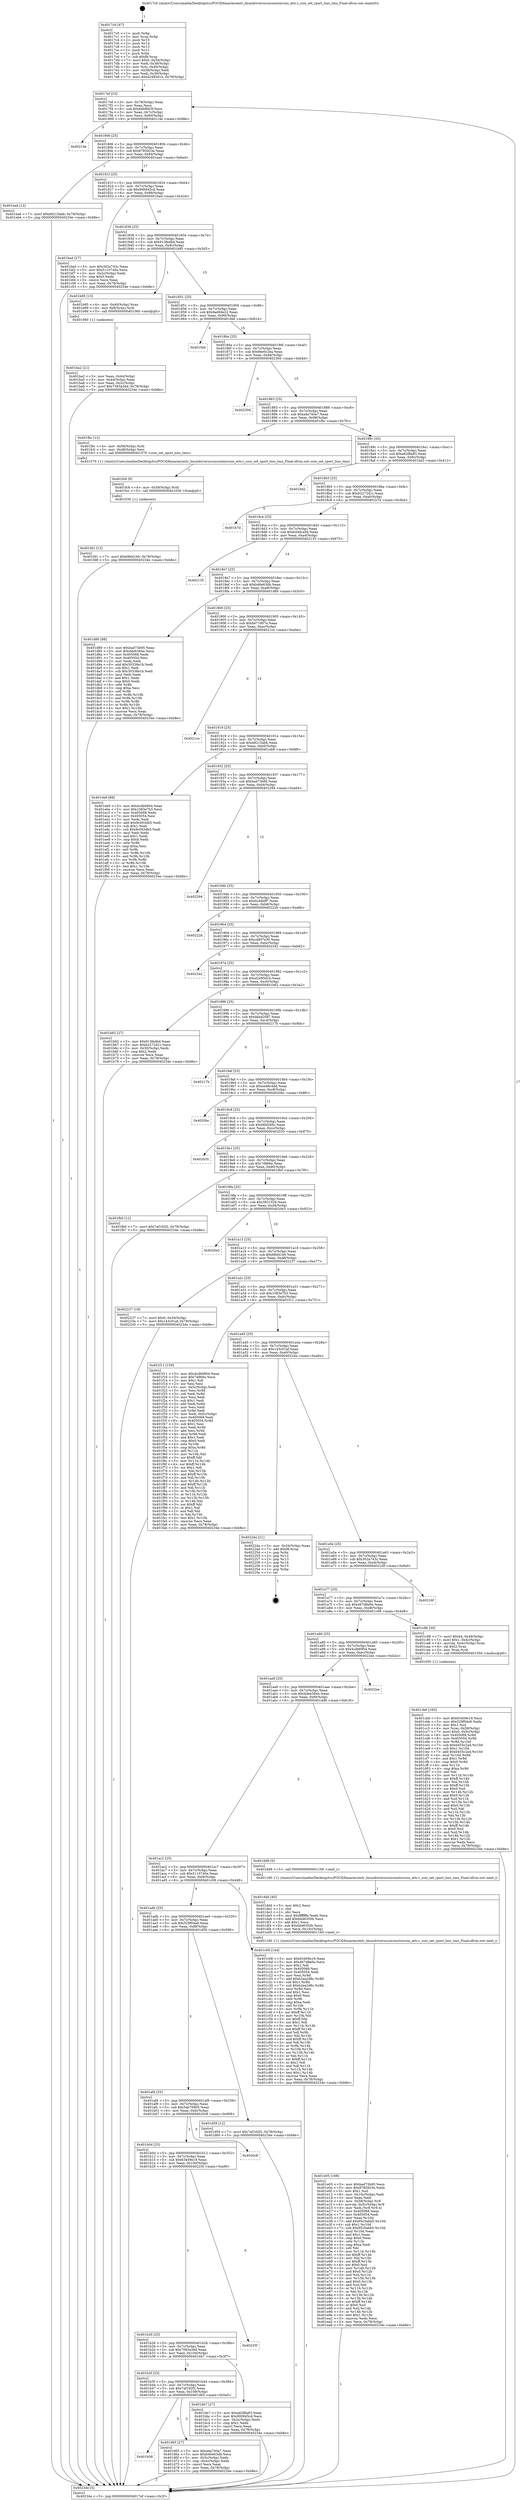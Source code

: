 digraph "0x4017c0" {
  label = "0x4017c0 (/mnt/c/Users/mathe/Desktop/tcc/POCII/binaries/extr_linuxdriversscsicsiostorcsio_attr.c_csio_set_rport_loss_tmo_Final-ollvm.out::main(0))"
  labelloc = "t"
  node[shape=record]

  Entry [label="",width=0.3,height=0.3,shape=circle,fillcolor=black,style=filled]
  "0x4017ef" [label="{
     0x4017ef [23]\l
     | [instrs]\l
     &nbsp;&nbsp;0x4017ef \<+3\>: mov -0x78(%rbp),%eax\l
     &nbsp;&nbsp;0x4017f2 \<+2\>: mov %eax,%ecx\l
     &nbsp;&nbsp;0x4017f4 \<+6\>: sub $0x84bf663f,%ecx\l
     &nbsp;&nbsp;0x4017fa \<+3\>: mov %eax,-0x7c(%rbp)\l
     &nbsp;&nbsp;0x4017fd \<+3\>: mov %ecx,-0x80(%rbp)\l
     &nbsp;&nbsp;0x401800 \<+6\>: je 000000000040214e \<main+0x98e\>\l
  }"]
  "0x40214e" [label="{
     0x40214e\l
  }", style=dashed]
  "0x401806" [label="{
     0x401806 [25]\l
     | [instrs]\l
     &nbsp;&nbsp;0x401806 \<+5\>: jmp 000000000040180b \<main+0x4b\>\l
     &nbsp;&nbsp;0x40180b \<+3\>: mov -0x7c(%rbp),%eax\l
     &nbsp;&nbsp;0x40180e \<+5\>: sub $0x8785923e,%eax\l
     &nbsp;&nbsp;0x401813 \<+6\>: mov %eax,-0x84(%rbp)\l
     &nbsp;&nbsp;0x401819 \<+6\>: je 0000000000401ead \<main+0x6ed\>\l
  }"]
  Exit [label="",width=0.3,height=0.3,shape=circle,fillcolor=black,style=filled,peripheries=2]
  "0x401ead" [label="{
     0x401ead [12]\l
     | [instrs]\l
     &nbsp;&nbsp;0x401ead \<+7\>: movl $0xb8215abb,-0x78(%rbp)\l
     &nbsp;&nbsp;0x401eb4 \<+5\>: jmp 000000000040234e \<main+0xb8e\>\l
  }"]
  "0x40181f" [label="{
     0x40181f [25]\l
     | [instrs]\l
     &nbsp;&nbsp;0x40181f \<+5\>: jmp 0000000000401824 \<main+0x64\>\l
     &nbsp;&nbsp;0x401824 \<+3\>: mov -0x7c(%rbp),%eax\l
     &nbsp;&nbsp;0x401827 \<+5\>: sub $0x900845cd,%eax\l
     &nbsp;&nbsp;0x40182c \<+6\>: mov %eax,-0x88(%rbp)\l
     &nbsp;&nbsp;0x401832 \<+6\>: je 0000000000401bed \<main+0x42d\>\l
  }"]
  "0x401fd1" [label="{
     0x401fd1 [12]\l
     | [instrs]\l
     &nbsp;&nbsp;0x401fd1 \<+7\>: movl $0x68d41b0,-0x78(%rbp)\l
     &nbsp;&nbsp;0x401fd8 \<+5\>: jmp 000000000040234e \<main+0xb8e\>\l
  }"]
  "0x401bed" [label="{
     0x401bed [27]\l
     | [instrs]\l
     &nbsp;&nbsp;0x401bed \<+5\>: mov $0x302a743c,%eax\l
     &nbsp;&nbsp;0x401bf2 \<+5\>: mov $0x5110740e,%ecx\l
     &nbsp;&nbsp;0x401bf7 \<+3\>: mov -0x2c(%rbp),%edx\l
     &nbsp;&nbsp;0x401bfa \<+3\>: cmp $0x0,%edx\l
     &nbsp;&nbsp;0x401bfd \<+3\>: cmove %ecx,%eax\l
     &nbsp;&nbsp;0x401c00 \<+3\>: mov %eax,-0x78(%rbp)\l
     &nbsp;&nbsp;0x401c03 \<+5\>: jmp 000000000040234e \<main+0xb8e\>\l
  }"]
  "0x401838" [label="{
     0x401838 [25]\l
     | [instrs]\l
     &nbsp;&nbsp;0x401838 \<+5\>: jmp 000000000040183d \<main+0x7d\>\l
     &nbsp;&nbsp;0x40183d \<+3\>: mov -0x7c(%rbp),%eax\l
     &nbsp;&nbsp;0x401840 \<+5\>: sub $0x913fedbd,%eax\l
     &nbsp;&nbsp;0x401845 \<+6\>: mov %eax,-0x8c(%rbp)\l
     &nbsp;&nbsp;0x40184b \<+6\>: je 0000000000401b95 \<main+0x3d5\>\l
  }"]
  "0x401fc8" [label="{
     0x401fc8 [9]\l
     | [instrs]\l
     &nbsp;&nbsp;0x401fc8 \<+4\>: mov -0x58(%rbp),%rdi\l
     &nbsp;&nbsp;0x401fcc \<+5\>: call 0000000000401030 \<free@plt\>\l
     | [calls]\l
     &nbsp;&nbsp;0x401030 \{1\} (unknown)\l
  }"]
  "0x401b95" [label="{
     0x401b95 [13]\l
     | [instrs]\l
     &nbsp;&nbsp;0x401b95 \<+4\>: mov -0x40(%rbp),%rax\l
     &nbsp;&nbsp;0x401b99 \<+4\>: mov 0x8(%rax),%rdi\l
     &nbsp;&nbsp;0x401b9d \<+5\>: call 0000000000401060 \<atoi@plt\>\l
     | [calls]\l
     &nbsp;&nbsp;0x401060 \{1\} (unknown)\l
  }"]
  "0x401851" [label="{
     0x401851 [25]\l
     | [instrs]\l
     &nbsp;&nbsp;0x401851 \<+5\>: jmp 0000000000401856 \<main+0x96\>\l
     &nbsp;&nbsp;0x401856 \<+3\>: mov -0x7c(%rbp),%eax\l
     &nbsp;&nbsp;0x401859 \<+5\>: sub $0x9ad9de22,%eax\l
     &nbsp;&nbsp;0x40185e \<+6\>: mov %eax,-0x90(%rbp)\l
     &nbsp;&nbsp;0x401864 \<+6\>: je 0000000000401fdd \<main+0x81d\>\l
  }"]
  "0x401e05" [label="{
     0x401e05 [168]\l
     | [instrs]\l
     &nbsp;&nbsp;0x401e05 \<+5\>: mov $0xbad73b95,%ecx\l
     &nbsp;&nbsp;0x401e0a \<+5\>: mov $0x8785923e,%edx\l
     &nbsp;&nbsp;0x401e0f \<+3\>: mov $0x1,%sil\l
     &nbsp;&nbsp;0x401e12 \<+6\>: mov -0x10c(%rbp),%edi\l
     &nbsp;&nbsp;0x401e18 \<+3\>: imul %eax,%edi\l
     &nbsp;&nbsp;0x401e1b \<+4\>: mov -0x58(%rbp),%r8\l
     &nbsp;&nbsp;0x401e1f \<+4\>: movslq -0x5c(%rbp),%r9\l
     &nbsp;&nbsp;0x401e23 \<+4\>: mov %edi,(%r8,%r9,4)\l
     &nbsp;&nbsp;0x401e27 \<+7\>: mov 0x405068,%eax\l
     &nbsp;&nbsp;0x401e2e \<+7\>: mov 0x405054,%edi\l
     &nbsp;&nbsp;0x401e35 \<+3\>: mov %eax,%r10d\l
     &nbsp;&nbsp;0x401e38 \<+7\>: add $0x95c5abb5,%r10d\l
     &nbsp;&nbsp;0x401e3f \<+4\>: sub $0x1,%r10d\l
     &nbsp;&nbsp;0x401e43 \<+7\>: sub $0x95c5abb5,%r10d\l
     &nbsp;&nbsp;0x401e4a \<+4\>: imul %r10d,%eax\l
     &nbsp;&nbsp;0x401e4e \<+3\>: and $0x1,%eax\l
     &nbsp;&nbsp;0x401e51 \<+3\>: cmp $0x0,%eax\l
     &nbsp;&nbsp;0x401e54 \<+4\>: sete %r11b\l
     &nbsp;&nbsp;0x401e58 \<+3\>: cmp $0xa,%edi\l
     &nbsp;&nbsp;0x401e5b \<+3\>: setl %bl\l
     &nbsp;&nbsp;0x401e5e \<+3\>: mov %r11b,%r14b\l
     &nbsp;&nbsp;0x401e61 \<+4\>: xor $0xff,%r14b\l
     &nbsp;&nbsp;0x401e65 \<+3\>: mov %bl,%r15b\l
     &nbsp;&nbsp;0x401e68 \<+4\>: xor $0xff,%r15b\l
     &nbsp;&nbsp;0x401e6c \<+4\>: xor $0x0,%sil\l
     &nbsp;&nbsp;0x401e70 \<+3\>: mov %r14b,%r12b\l
     &nbsp;&nbsp;0x401e73 \<+4\>: and $0x0,%r12b\l
     &nbsp;&nbsp;0x401e77 \<+3\>: and %sil,%r11b\l
     &nbsp;&nbsp;0x401e7a \<+3\>: mov %r15b,%r13b\l
     &nbsp;&nbsp;0x401e7d \<+4\>: and $0x0,%r13b\l
     &nbsp;&nbsp;0x401e81 \<+3\>: and %sil,%bl\l
     &nbsp;&nbsp;0x401e84 \<+3\>: or %r11b,%r12b\l
     &nbsp;&nbsp;0x401e87 \<+3\>: or %bl,%r13b\l
     &nbsp;&nbsp;0x401e8a \<+3\>: xor %r13b,%r12b\l
     &nbsp;&nbsp;0x401e8d \<+3\>: or %r15b,%r14b\l
     &nbsp;&nbsp;0x401e90 \<+4\>: xor $0xff,%r14b\l
     &nbsp;&nbsp;0x401e94 \<+4\>: or $0x0,%sil\l
     &nbsp;&nbsp;0x401e98 \<+3\>: and %sil,%r14b\l
     &nbsp;&nbsp;0x401e9b \<+3\>: or %r14b,%r12b\l
     &nbsp;&nbsp;0x401e9e \<+4\>: test $0x1,%r12b\l
     &nbsp;&nbsp;0x401ea2 \<+3\>: cmovne %edx,%ecx\l
     &nbsp;&nbsp;0x401ea5 \<+3\>: mov %ecx,-0x78(%rbp)\l
     &nbsp;&nbsp;0x401ea8 \<+5\>: jmp 000000000040234e \<main+0xb8e\>\l
  }"]
  "0x401fdd" [label="{
     0x401fdd\l
  }", style=dashed]
  "0x40186a" [label="{
     0x40186a [25]\l
     | [instrs]\l
     &nbsp;&nbsp;0x40186a \<+5\>: jmp 000000000040186f \<main+0xaf\>\l
     &nbsp;&nbsp;0x40186f \<+3\>: mov -0x7c(%rbp),%eax\l
     &nbsp;&nbsp;0x401872 \<+5\>: sub $0x9ee0c2ea,%eax\l
     &nbsp;&nbsp;0x401877 \<+6\>: mov %eax,-0x94(%rbp)\l
     &nbsp;&nbsp;0x40187d \<+6\>: je 000000000040230d \<main+0xb4d\>\l
  }"]
  "0x401ddd" [label="{
     0x401ddd [40]\l
     | [instrs]\l
     &nbsp;&nbsp;0x401ddd \<+5\>: mov $0x2,%ecx\l
     &nbsp;&nbsp;0x401de2 \<+1\>: cltd\l
     &nbsp;&nbsp;0x401de3 \<+2\>: idiv %ecx\l
     &nbsp;&nbsp;0x401de5 \<+6\>: imul $0xfffffffe,%edx,%ecx\l
     &nbsp;&nbsp;0x401deb \<+6\>: add $0x6d46350b,%ecx\l
     &nbsp;&nbsp;0x401df1 \<+3\>: add $0x1,%ecx\l
     &nbsp;&nbsp;0x401df4 \<+6\>: sub $0x6d46350b,%ecx\l
     &nbsp;&nbsp;0x401dfa \<+6\>: mov %ecx,-0x10c(%rbp)\l
     &nbsp;&nbsp;0x401e00 \<+5\>: call 0000000000401160 \<next_i\>\l
     | [calls]\l
     &nbsp;&nbsp;0x401160 \{1\} (/mnt/c/Users/mathe/Desktop/tcc/POCII/binaries/extr_linuxdriversscsicsiostorcsio_attr.c_csio_set_rport_loss_tmo_Final-ollvm.out::next_i)\l
  }"]
  "0x40230d" [label="{
     0x40230d\l
  }", style=dashed]
  "0x401883" [label="{
     0x401883 [25]\l
     | [instrs]\l
     &nbsp;&nbsp;0x401883 \<+5\>: jmp 0000000000401888 \<main+0xc8\>\l
     &nbsp;&nbsp;0x401888 \<+3\>: mov -0x7c(%rbp),%eax\l
     &nbsp;&nbsp;0x40188b \<+5\>: sub $0xa4a740a7,%eax\l
     &nbsp;&nbsp;0x401890 \<+6\>: mov %eax,-0x98(%rbp)\l
     &nbsp;&nbsp;0x401896 \<+6\>: je 0000000000401fbc \<main+0x7fc\>\l
  }"]
  "0x401b58" [label="{
     0x401b58\l
  }", style=dashed]
  "0x401fbc" [label="{
     0x401fbc [12]\l
     | [instrs]\l
     &nbsp;&nbsp;0x401fbc \<+4\>: mov -0x58(%rbp),%rdi\l
     &nbsp;&nbsp;0x401fc0 \<+3\>: mov -0x48(%rbp),%esi\l
     &nbsp;&nbsp;0x401fc3 \<+5\>: call 0000000000401570 \<csio_set_rport_loss_tmo\>\l
     | [calls]\l
     &nbsp;&nbsp;0x401570 \{1\} (/mnt/c/Users/mathe/Desktop/tcc/POCII/binaries/extr_linuxdriversscsicsiostorcsio_attr.c_csio_set_rport_loss_tmo_Final-ollvm.out::csio_set_rport_loss_tmo)\l
  }"]
  "0x40189c" [label="{
     0x40189c [25]\l
     | [instrs]\l
     &nbsp;&nbsp;0x40189c \<+5\>: jmp 00000000004018a1 \<main+0xe1\>\l
     &nbsp;&nbsp;0x4018a1 \<+3\>: mov -0x7c(%rbp),%eax\l
     &nbsp;&nbsp;0x4018a4 \<+5\>: sub $0xa62f8a83,%eax\l
     &nbsp;&nbsp;0x4018a9 \<+6\>: mov %eax,-0x9c(%rbp)\l
     &nbsp;&nbsp;0x4018af \<+6\>: je 0000000000401bd2 \<main+0x412\>\l
  }"]
  "0x401d65" [label="{
     0x401d65 [27]\l
     | [instrs]\l
     &nbsp;&nbsp;0x401d65 \<+5\>: mov $0xa4a740a7,%eax\l
     &nbsp;&nbsp;0x401d6a \<+5\>: mov $0xb46e63db,%ecx\l
     &nbsp;&nbsp;0x401d6f \<+3\>: mov -0x5c(%rbp),%edx\l
     &nbsp;&nbsp;0x401d72 \<+3\>: cmp -0x4c(%rbp),%edx\l
     &nbsp;&nbsp;0x401d75 \<+3\>: cmovl %ecx,%eax\l
     &nbsp;&nbsp;0x401d78 \<+3\>: mov %eax,-0x78(%rbp)\l
     &nbsp;&nbsp;0x401d7b \<+5\>: jmp 000000000040234e \<main+0xb8e\>\l
  }"]
  "0x401bd2" [label="{
     0x401bd2\l
  }", style=dashed]
  "0x4018b5" [label="{
     0x4018b5 [25]\l
     | [instrs]\l
     &nbsp;&nbsp;0x4018b5 \<+5\>: jmp 00000000004018ba \<main+0xfa\>\l
     &nbsp;&nbsp;0x4018ba \<+3\>: mov -0x7c(%rbp),%eax\l
     &nbsp;&nbsp;0x4018bd \<+5\>: sub $0xb2272d1c,%eax\l
     &nbsp;&nbsp;0x4018c2 \<+6\>: mov %eax,-0xa0(%rbp)\l
     &nbsp;&nbsp;0x4018c8 \<+6\>: je 0000000000401b7d \<main+0x3bd\>\l
  }"]
  "0x401cb6" [label="{
     0x401cb6 [163]\l
     | [instrs]\l
     &nbsp;&nbsp;0x401cb6 \<+5\>: mov $0x63409e19,%ecx\l
     &nbsp;&nbsp;0x401cbb \<+5\>: mov $0x529f04a9,%edx\l
     &nbsp;&nbsp;0x401cc0 \<+3\>: mov $0x1,%sil\l
     &nbsp;&nbsp;0x401cc3 \<+4\>: mov %rax,-0x58(%rbp)\l
     &nbsp;&nbsp;0x401cc7 \<+7\>: movl $0x0,-0x5c(%rbp)\l
     &nbsp;&nbsp;0x401cce \<+8\>: mov 0x405068,%r8d\l
     &nbsp;&nbsp;0x401cd6 \<+8\>: mov 0x405054,%r9d\l
     &nbsp;&nbsp;0x401cde \<+3\>: mov %r8d,%r10d\l
     &nbsp;&nbsp;0x401ce1 \<+7\>: sub $0xb455c2a4,%r10d\l
     &nbsp;&nbsp;0x401ce8 \<+4\>: sub $0x1,%r10d\l
     &nbsp;&nbsp;0x401cec \<+7\>: add $0xb455c2a4,%r10d\l
     &nbsp;&nbsp;0x401cf3 \<+4\>: imul %r10d,%r8d\l
     &nbsp;&nbsp;0x401cf7 \<+4\>: and $0x1,%r8d\l
     &nbsp;&nbsp;0x401cfb \<+4\>: cmp $0x0,%r8d\l
     &nbsp;&nbsp;0x401cff \<+4\>: sete %r11b\l
     &nbsp;&nbsp;0x401d03 \<+4\>: cmp $0xa,%r9d\l
     &nbsp;&nbsp;0x401d07 \<+3\>: setl %bl\l
     &nbsp;&nbsp;0x401d0a \<+3\>: mov %r11b,%r14b\l
     &nbsp;&nbsp;0x401d0d \<+4\>: xor $0xff,%r14b\l
     &nbsp;&nbsp;0x401d11 \<+3\>: mov %bl,%r15b\l
     &nbsp;&nbsp;0x401d14 \<+4\>: xor $0xff,%r15b\l
     &nbsp;&nbsp;0x401d18 \<+4\>: xor $0x0,%sil\l
     &nbsp;&nbsp;0x401d1c \<+3\>: mov %r14b,%r12b\l
     &nbsp;&nbsp;0x401d1f \<+4\>: and $0x0,%r12b\l
     &nbsp;&nbsp;0x401d23 \<+3\>: and %sil,%r11b\l
     &nbsp;&nbsp;0x401d26 \<+3\>: mov %r15b,%r13b\l
     &nbsp;&nbsp;0x401d29 \<+4\>: and $0x0,%r13b\l
     &nbsp;&nbsp;0x401d2d \<+3\>: and %sil,%bl\l
     &nbsp;&nbsp;0x401d30 \<+3\>: or %r11b,%r12b\l
     &nbsp;&nbsp;0x401d33 \<+3\>: or %bl,%r13b\l
     &nbsp;&nbsp;0x401d36 \<+3\>: xor %r13b,%r12b\l
     &nbsp;&nbsp;0x401d39 \<+3\>: or %r15b,%r14b\l
     &nbsp;&nbsp;0x401d3c \<+4\>: xor $0xff,%r14b\l
     &nbsp;&nbsp;0x401d40 \<+4\>: or $0x0,%sil\l
     &nbsp;&nbsp;0x401d44 \<+3\>: and %sil,%r14b\l
     &nbsp;&nbsp;0x401d47 \<+3\>: or %r14b,%r12b\l
     &nbsp;&nbsp;0x401d4a \<+4\>: test $0x1,%r12b\l
     &nbsp;&nbsp;0x401d4e \<+3\>: cmovne %edx,%ecx\l
     &nbsp;&nbsp;0x401d51 \<+3\>: mov %ecx,-0x78(%rbp)\l
     &nbsp;&nbsp;0x401d54 \<+5\>: jmp 000000000040234e \<main+0xb8e\>\l
  }"]
  "0x401b7d" [label="{
     0x401b7d\l
  }", style=dashed]
  "0x4018ce" [label="{
     0x4018ce [25]\l
     | [instrs]\l
     &nbsp;&nbsp;0x4018ce \<+5\>: jmp 00000000004018d3 \<main+0x113\>\l
     &nbsp;&nbsp;0x4018d3 \<+3\>: mov -0x7c(%rbp),%eax\l
     &nbsp;&nbsp;0x4018d6 \<+5\>: sub $0xb44dca5b,%eax\l
     &nbsp;&nbsp;0x4018db \<+6\>: mov %eax,-0xa4(%rbp)\l
     &nbsp;&nbsp;0x4018e1 \<+6\>: je 0000000000402135 \<main+0x975\>\l
  }"]
  "0x401b3f" [label="{
     0x401b3f [25]\l
     | [instrs]\l
     &nbsp;&nbsp;0x401b3f \<+5\>: jmp 0000000000401b44 \<main+0x384\>\l
     &nbsp;&nbsp;0x401b44 \<+3\>: mov -0x7c(%rbp),%eax\l
     &nbsp;&nbsp;0x401b47 \<+5\>: sub $0x7af192f2,%eax\l
     &nbsp;&nbsp;0x401b4c \<+6\>: mov %eax,-0x108(%rbp)\l
     &nbsp;&nbsp;0x401b52 \<+6\>: je 0000000000401d65 \<main+0x5a5\>\l
  }"]
  "0x402135" [label="{
     0x402135\l
  }", style=dashed]
  "0x4018e7" [label="{
     0x4018e7 [25]\l
     | [instrs]\l
     &nbsp;&nbsp;0x4018e7 \<+5\>: jmp 00000000004018ec \<main+0x12c\>\l
     &nbsp;&nbsp;0x4018ec \<+3\>: mov -0x7c(%rbp),%eax\l
     &nbsp;&nbsp;0x4018ef \<+5\>: sub $0xb46e63db,%eax\l
     &nbsp;&nbsp;0x4018f4 \<+6\>: mov %eax,-0xa8(%rbp)\l
     &nbsp;&nbsp;0x4018fa \<+6\>: je 0000000000401d80 \<main+0x5c0\>\l
  }"]
  "0x401bb7" [label="{
     0x401bb7 [27]\l
     | [instrs]\l
     &nbsp;&nbsp;0x401bb7 \<+5\>: mov $0xa62f8a83,%eax\l
     &nbsp;&nbsp;0x401bbc \<+5\>: mov $0x900845cd,%ecx\l
     &nbsp;&nbsp;0x401bc1 \<+3\>: mov -0x2c(%rbp),%edx\l
     &nbsp;&nbsp;0x401bc4 \<+3\>: cmp $0x1,%edx\l
     &nbsp;&nbsp;0x401bc7 \<+3\>: cmovl %ecx,%eax\l
     &nbsp;&nbsp;0x401bca \<+3\>: mov %eax,-0x78(%rbp)\l
     &nbsp;&nbsp;0x401bcd \<+5\>: jmp 000000000040234e \<main+0xb8e\>\l
  }"]
  "0x401d80" [label="{
     0x401d80 [88]\l
     | [instrs]\l
     &nbsp;&nbsp;0x401d80 \<+5\>: mov $0xbad73b95,%eax\l
     &nbsp;&nbsp;0x401d85 \<+5\>: mov $0x4deb364e,%ecx\l
     &nbsp;&nbsp;0x401d8a \<+7\>: mov 0x405068,%edx\l
     &nbsp;&nbsp;0x401d91 \<+7\>: mov 0x405054,%esi\l
     &nbsp;&nbsp;0x401d98 \<+2\>: mov %edx,%edi\l
     &nbsp;&nbsp;0x401d9a \<+6\>: add $0x30338e1b,%edi\l
     &nbsp;&nbsp;0x401da0 \<+3\>: sub $0x1,%edi\l
     &nbsp;&nbsp;0x401da3 \<+6\>: sub $0x30338e1b,%edi\l
     &nbsp;&nbsp;0x401da9 \<+3\>: imul %edi,%edx\l
     &nbsp;&nbsp;0x401dac \<+3\>: and $0x1,%edx\l
     &nbsp;&nbsp;0x401daf \<+3\>: cmp $0x0,%edx\l
     &nbsp;&nbsp;0x401db2 \<+4\>: sete %r8b\l
     &nbsp;&nbsp;0x401db6 \<+3\>: cmp $0xa,%esi\l
     &nbsp;&nbsp;0x401db9 \<+4\>: setl %r9b\l
     &nbsp;&nbsp;0x401dbd \<+3\>: mov %r8b,%r10b\l
     &nbsp;&nbsp;0x401dc0 \<+3\>: and %r9b,%r10b\l
     &nbsp;&nbsp;0x401dc3 \<+3\>: xor %r9b,%r8b\l
     &nbsp;&nbsp;0x401dc6 \<+3\>: or %r8b,%r10b\l
     &nbsp;&nbsp;0x401dc9 \<+4\>: test $0x1,%r10b\l
     &nbsp;&nbsp;0x401dcd \<+3\>: cmovne %ecx,%eax\l
     &nbsp;&nbsp;0x401dd0 \<+3\>: mov %eax,-0x78(%rbp)\l
     &nbsp;&nbsp;0x401dd3 \<+5\>: jmp 000000000040234e \<main+0xb8e\>\l
  }"]
  "0x401900" [label="{
     0x401900 [25]\l
     | [instrs]\l
     &nbsp;&nbsp;0x401900 \<+5\>: jmp 0000000000401905 \<main+0x145\>\l
     &nbsp;&nbsp;0x401905 \<+3\>: mov -0x7c(%rbp),%eax\l
     &nbsp;&nbsp;0x401908 \<+5\>: sub $0xb671807e,%eax\l
     &nbsp;&nbsp;0x40190d \<+6\>: mov %eax,-0xac(%rbp)\l
     &nbsp;&nbsp;0x401913 \<+6\>: je 00000000004021ce \<main+0xa0e\>\l
  }"]
  "0x401b26" [label="{
     0x401b26 [25]\l
     | [instrs]\l
     &nbsp;&nbsp;0x401b26 \<+5\>: jmp 0000000000401b2b \<main+0x36b\>\l
     &nbsp;&nbsp;0x401b2b \<+3\>: mov -0x7c(%rbp),%eax\l
     &nbsp;&nbsp;0x401b2e \<+5\>: sub $0x7583a3dd,%eax\l
     &nbsp;&nbsp;0x401b33 \<+6\>: mov %eax,-0x104(%rbp)\l
     &nbsp;&nbsp;0x401b39 \<+6\>: je 0000000000401bb7 \<main+0x3f7\>\l
  }"]
  "0x4021ce" [label="{
     0x4021ce\l
  }", style=dashed]
  "0x401919" [label="{
     0x401919 [25]\l
     | [instrs]\l
     &nbsp;&nbsp;0x401919 \<+5\>: jmp 000000000040191e \<main+0x15e\>\l
     &nbsp;&nbsp;0x40191e \<+3\>: mov -0x7c(%rbp),%eax\l
     &nbsp;&nbsp;0x401921 \<+5\>: sub $0xb8215abb,%eax\l
     &nbsp;&nbsp;0x401926 \<+6\>: mov %eax,-0xb0(%rbp)\l
     &nbsp;&nbsp;0x40192c \<+6\>: je 0000000000401eb9 \<main+0x6f9\>\l
  }"]
  "0x40225f" [label="{
     0x40225f\l
  }", style=dashed]
  "0x401eb9" [label="{
     0x401eb9 [88]\l
     | [instrs]\l
     &nbsp;&nbsp;0x401eb9 \<+5\>: mov $0x4cdb6904,%eax\l
     &nbsp;&nbsp;0x401ebe \<+5\>: mov $0x1083e7b3,%ecx\l
     &nbsp;&nbsp;0x401ec3 \<+7\>: mov 0x405068,%edx\l
     &nbsp;&nbsp;0x401eca \<+7\>: mov 0x405054,%esi\l
     &nbsp;&nbsp;0x401ed1 \<+2\>: mov %edx,%edi\l
     &nbsp;&nbsp;0x401ed3 \<+6\>: add $0x9c003db5,%edi\l
     &nbsp;&nbsp;0x401ed9 \<+3\>: sub $0x1,%edi\l
     &nbsp;&nbsp;0x401edc \<+6\>: sub $0x9c003db5,%edi\l
     &nbsp;&nbsp;0x401ee2 \<+3\>: imul %edi,%edx\l
     &nbsp;&nbsp;0x401ee5 \<+3\>: and $0x1,%edx\l
     &nbsp;&nbsp;0x401ee8 \<+3\>: cmp $0x0,%edx\l
     &nbsp;&nbsp;0x401eeb \<+4\>: sete %r8b\l
     &nbsp;&nbsp;0x401eef \<+3\>: cmp $0xa,%esi\l
     &nbsp;&nbsp;0x401ef2 \<+4\>: setl %r9b\l
     &nbsp;&nbsp;0x401ef6 \<+3\>: mov %r8b,%r10b\l
     &nbsp;&nbsp;0x401ef9 \<+3\>: and %r9b,%r10b\l
     &nbsp;&nbsp;0x401efc \<+3\>: xor %r9b,%r8b\l
     &nbsp;&nbsp;0x401eff \<+3\>: or %r8b,%r10b\l
     &nbsp;&nbsp;0x401f02 \<+4\>: test $0x1,%r10b\l
     &nbsp;&nbsp;0x401f06 \<+3\>: cmovne %ecx,%eax\l
     &nbsp;&nbsp;0x401f09 \<+3\>: mov %eax,-0x78(%rbp)\l
     &nbsp;&nbsp;0x401f0c \<+5\>: jmp 000000000040234e \<main+0xb8e\>\l
  }"]
  "0x401932" [label="{
     0x401932 [25]\l
     | [instrs]\l
     &nbsp;&nbsp;0x401932 \<+5\>: jmp 0000000000401937 \<main+0x177\>\l
     &nbsp;&nbsp;0x401937 \<+3\>: mov -0x7c(%rbp),%eax\l
     &nbsp;&nbsp;0x40193a \<+5\>: sub $0xbad73b95,%eax\l
     &nbsp;&nbsp;0x40193f \<+6\>: mov %eax,-0xb4(%rbp)\l
     &nbsp;&nbsp;0x401945 \<+6\>: je 0000000000402294 \<main+0xad4\>\l
  }"]
  "0x401b0d" [label="{
     0x401b0d [25]\l
     | [instrs]\l
     &nbsp;&nbsp;0x401b0d \<+5\>: jmp 0000000000401b12 \<main+0x352\>\l
     &nbsp;&nbsp;0x401b12 \<+3\>: mov -0x7c(%rbp),%eax\l
     &nbsp;&nbsp;0x401b15 \<+5\>: sub $0x63409e19,%eax\l
     &nbsp;&nbsp;0x401b1a \<+6\>: mov %eax,-0x100(%rbp)\l
     &nbsp;&nbsp;0x401b20 \<+6\>: je 000000000040225f \<main+0xa9f\>\l
  }"]
  "0x402294" [label="{
     0x402294\l
  }", style=dashed]
  "0x40194b" [label="{
     0x40194b [25]\l
     | [instrs]\l
     &nbsp;&nbsp;0x40194b \<+5\>: jmp 0000000000401950 \<main+0x190\>\l
     &nbsp;&nbsp;0x401950 \<+3\>: mov -0x7c(%rbp),%eax\l
     &nbsp;&nbsp;0x401953 \<+5\>: sub $0xbcd4bff7,%eax\l
     &nbsp;&nbsp;0x401958 \<+6\>: mov %eax,-0xb8(%rbp)\l
     &nbsp;&nbsp;0x40195e \<+6\>: je 000000000040222b \<main+0xa6b\>\l
  }"]
  "0x4020c8" [label="{
     0x4020c8\l
  }", style=dashed]
  "0x40222b" [label="{
     0x40222b\l
  }", style=dashed]
  "0x401964" [label="{
     0x401964 [25]\l
     | [instrs]\l
     &nbsp;&nbsp;0x401964 \<+5\>: jmp 0000000000401969 \<main+0x1a9\>\l
     &nbsp;&nbsp;0x401969 \<+3\>: mov -0x7c(%rbp),%eax\l
     &nbsp;&nbsp;0x40196c \<+5\>: sub $0xcd907e30,%eax\l
     &nbsp;&nbsp;0x401971 \<+6\>: mov %eax,-0xbc(%rbp)\l
     &nbsp;&nbsp;0x401977 \<+6\>: je 0000000000402342 \<main+0xb82\>\l
  }"]
  "0x401af4" [label="{
     0x401af4 [25]\l
     | [instrs]\l
     &nbsp;&nbsp;0x401af4 \<+5\>: jmp 0000000000401af9 \<main+0x339\>\l
     &nbsp;&nbsp;0x401af9 \<+3\>: mov -0x7c(%rbp),%eax\l
     &nbsp;&nbsp;0x401afc \<+5\>: sub $0x5ab76905,%eax\l
     &nbsp;&nbsp;0x401b01 \<+6\>: mov %eax,-0xfc(%rbp)\l
     &nbsp;&nbsp;0x401b07 \<+6\>: je 00000000004020c8 \<main+0x908\>\l
  }"]
  "0x402342" [label="{
     0x402342\l
  }", style=dashed]
  "0x40197d" [label="{
     0x40197d [25]\l
     | [instrs]\l
     &nbsp;&nbsp;0x40197d \<+5\>: jmp 0000000000401982 \<main+0x1c2\>\l
     &nbsp;&nbsp;0x401982 \<+3\>: mov -0x7c(%rbp),%eax\l
     &nbsp;&nbsp;0x401985 \<+5\>: sub $0xd2495d1b,%eax\l
     &nbsp;&nbsp;0x40198a \<+6\>: mov %eax,-0xc0(%rbp)\l
     &nbsp;&nbsp;0x401990 \<+6\>: je 0000000000401b62 \<main+0x3a2\>\l
  }"]
  "0x401d59" [label="{
     0x401d59 [12]\l
     | [instrs]\l
     &nbsp;&nbsp;0x401d59 \<+7\>: movl $0x7af192f2,-0x78(%rbp)\l
     &nbsp;&nbsp;0x401d60 \<+5\>: jmp 000000000040234e \<main+0xb8e\>\l
  }"]
  "0x401b62" [label="{
     0x401b62 [27]\l
     | [instrs]\l
     &nbsp;&nbsp;0x401b62 \<+5\>: mov $0x913fedbd,%eax\l
     &nbsp;&nbsp;0x401b67 \<+5\>: mov $0xb2272d1c,%ecx\l
     &nbsp;&nbsp;0x401b6c \<+3\>: mov -0x30(%rbp),%edx\l
     &nbsp;&nbsp;0x401b6f \<+3\>: cmp $0x2,%edx\l
     &nbsp;&nbsp;0x401b72 \<+3\>: cmovne %ecx,%eax\l
     &nbsp;&nbsp;0x401b75 \<+3\>: mov %eax,-0x78(%rbp)\l
     &nbsp;&nbsp;0x401b78 \<+5\>: jmp 000000000040234e \<main+0xb8e\>\l
  }"]
  "0x401996" [label="{
     0x401996 [25]\l
     | [instrs]\l
     &nbsp;&nbsp;0x401996 \<+5\>: jmp 000000000040199b \<main+0x1db\>\l
     &nbsp;&nbsp;0x40199b \<+3\>: mov -0x7c(%rbp),%eax\l
     &nbsp;&nbsp;0x40199e \<+5\>: sub $0xddad2087,%eax\l
     &nbsp;&nbsp;0x4019a3 \<+6\>: mov %eax,-0xc4(%rbp)\l
     &nbsp;&nbsp;0x4019a9 \<+6\>: je 000000000040217b \<main+0x9bb\>\l
  }"]
  "0x40234e" [label="{
     0x40234e [5]\l
     | [instrs]\l
     &nbsp;&nbsp;0x40234e \<+5\>: jmp 00000000004017ef \<main+0x2f\>\l
  }"]
  "0x4017c0" [label="{
     0x4017c0 [47]\l
     | [instrs]\l
     &nbsp;&nbsp;0x4017c0 \<+1\>: push %rbp\l
     &nbsp;&nbsp;0x4017c1 \<+3\>: mov %rsp,%rbp\l
     &nbsp;&nbsp;0x4017c4 \<+2\>: push %r15\l
     &nbsp;&nbsp;0x4017c6 \<+2\>: push %r14\l
     &nbsp;&nbsp;0x4017c8 \<+2\>: push %r13\l
     &nbsp;&nbsp;0x4017ca \<+2\>: push %r12\l
     &nbsp;&nbsp;0x4017cc \<+1\>: push %rbx\l
     &nbsp;&nbsp;0x4017cd \<+7\>: sub $0xf8,%rsp\l
     &nbsp;&nbsp;0x4017d4 \<+7\>: movl $0x0,-0x34(%rbp)\l
     &nbsp;&nbsp;0x4017db \<+3\>: mov %edi,-0x38(%rbp)\l
     &nbsp;&nbsp;0x4017de \<+4\>: mov %rsi,-0x40(%rbp)\l
     &nbsp;&nbsp;0x4017e2 \<+3\>: mov -0x38(%rbp),%edi\l
     &nbsp;&nbsp;0x4017e5 \<+3\>: mov %edi,-0x30(%rbp)\l
     &nbsp;&nbsp;0x4017e8 \<+7\>: movl $0xd2495d1b,-0x78(%rbp)\l
  }"]
  "0x401ba2" [label="{
     0x401ba2 [21]\l
     | [instrs]\l
     &nbsp;&nbsp;0x401ba2 \<+3\>: mov %eax,-0x44(%rbp)\l
     &nbsp;&nbsp;0x401ba5 \<+3\>: mov -0x44(%rbp),%eax\l
     &nbsp;&nbsp;0x401ba8 \<+3\>: mov %eax,-0x2c(%rbp)\l
     &nbsp;&nbsp;0x401bab \<+7\>: movl $0x7583a3dd,-0x78(%rbp)\l
     &nbsp;&nbsp;0x401bb2 \<+5\>: jmp 000000000040234e \<main+0xb8e\>\l
  }"]
  "0x401adb" [label="{
     0x401adb [25]\l
     | [instrs]\l
     &nbsp;&nbsp;0x401adb \<+5\>: jmp 0000000000401ae0 \<main+0x320\>\l
     &nbsp;&nbsp;0x401ae0 \<+3\>: mov -0x7c(%rbp),%eax\l
     &nbsp;&nbsp;0x401ae3 \<+5\>: sub $0x529f04a9,%eax\l
     &nbsp;&nbsp;0x401ae8 \<+6\>: mov %eax,-0xf8(%rbp)\l
     &nbsp;&nbsp;0x401aee \<+6\>: je 0000000000401d59 \<main+0x599\>\l
  }"]
  "0x40217b" [label="{
     0x40217b\l
  }", style=dashed]
  "0x4019af" [label="{
     0x4019af [25]\l
     | [instrs]\l
     &nbsp;&nbsp;0x4019af \<+5\>: jmp 00000000004019b4 \<main+0x1f4\>\l
     &nbsp;&nbsp;0x4019b4 \<+3\>: mov -0x7c(%rbp),%eax\l
     &nbsp;&nbsp;0x4019b7 \<+5\>: sub $0xee48c4dd,%eax\l
     &nbsp;&nbsp;0x4019bc \<+6\>: mov %eax,-0xc8(%rbp)\l
     &nbsp;&nbsp;0x4019c2 \<+6\>: je 00000000004020bc \<main+0x8fc\>\l
  }"]
  "0x401c08" [label="{
     0x401c08 [144]\l
     | [instrs]\l
     &nbsp;&nbsp;0x401c08 \<+5\>: mov $0x63409e19,%eax\l
     &nbsp;&nbsp;0x401c0d \<+5\>: mov $0x467d8e0e,%ecx\l
     &nbsp;&nbsp;0x401c12 \<+2\>: mov $0x1,%dl\l
     &nbsp;&nbsp;0x401c14 \<+7\>: mov 0x405068,%esi\l
     &nbsp;&nbsp;0x401c1b \<+7\>: mov 0x405054,%edi\l
     &nbsp;&nbsp;0x401c22 \<+3\>: mov %esi,%r8d\l
     &nbsp;&nbsp;0x401c25 \<+7\>: add $0xb2ea2d8c,%r8d\l
     &nbsp;&nbsp;0x401c2c \<+4\>: sub $0x1,%r8d\l
     &nbsp;&nbsp;0x401c30 \<+7\>: sub $0xb2ea2d8c,%r8d\l
     &nbsp;&nbsp;0x401c37 \<+4\>: imul %r8d,%esi\l
     &nbsp;&nbsp;0x401c3b \<+3\>: and $0x1,%esi\l
     &nbsp;&nbsp;0x401c3e \<+3\>: cmp $0x0,%esi\l
     &nbsp;&nbsp;0x401c41 \<+4\>: sete %r9b\l
     &nbsp;&nbsp;0x401c45 \<+3\>: cmp $0xa,%edi\l
     &nbsp;&nbsp;0x401c48 \<+4\>: setl %r10b\l
     &nbsp;&nbsp;0x401c4c \<+3\>: mov %r9b,%r11b\l
     &nbsp;&nbsp;0x401c4f \<+4\>: xor $0xff,%r11b\l
     &nbsp;&nbsp;0x401c53 \<+3\>: mov %r10b,%bl\l
     &nbsp;&nbsp;0x401c56 \<+3\>: xor $0xff,%bl\l
     &nbsp;&nbsp;0x401c59 \<+3\>: xor $0x1,%dl\l
     &nbsp;&nbsp;0x401c5c \<+3\>: mov %r11b,%r14b\l
     &nbsp;&nbsp;0x401c5f \<+4\>: and $0xff,%r14b\l
     &nbsp;&nbsp;0x401c63 \<+3\>: and %dl,%r9b\l
     &nbsp;&nbsp;0x401c66 \<+3\>: mov %bl,%r15b\l
     &nbsp;&nbsp;0x401c69 \<+4\>: and $0xff,%r15b\l
     &nbsp;&nbsp;0x401c6d \<+3\>: and %dl,%r10b\l
     &nbsp;&nbsp;0x401c70 \<+3\>: or %r9b,%r14b\l
     &nbsp;&nbsp;0x401c73 \<+3\>: or %r10b,%r15b\l
     &nbsp;&nbsp;0x401c76 \<+3\>: xor %r15b,%r14b\l
     &nbsp;&nbsp;0x401c79 \<+3\>: or %bl,%r11b\l
     &nbsp;&nbsp;0x401c7c \<+4\>: xor $0xff,%r11b\l
     &nbsp;&nbsp;0x401c80 \<+3\>: or $0x1,%dl\l
     &nbsp;&nbsp;0x401c83 \<+3\>: and %dl,%r11b\l
     &nbsp;&nbsp;0x401c86 \<+3\>: or %r11b,%r14b\l
     &nbsp;&nbsp;0x401c89 \<+4\>: test $0x1,%r14b\l
     &nbsp;&nbsp;0x401c8d \<+3\>: cmovne %ecx,%eax\l
     &nbsp;&nbsp;0x401c90 \<+3\>: mov %eax,-0x78(%rbp)\l
     &nbsp;&nbsp;0x401c93 \<+5\>: jmp 000000000040234e \<main+0xb8e\>\l
  }"]
  "0x4020bc" [label="{
     0x4020bc\l
  }", style=dashed]
  "0x4019c8" [label="{
     0x4019c8 [25]\l
     | [instrs]\l
     &nbsp;&nbsp;0x4019c8 \<+5\>: jmp 00000000004019cd \<main+0x20d\>\l
     &nbsp;&nbsp;0x4019cd \<+3\>: mov -0x7c(%rbp),%eax\l
     &nbsp;&nbsp;0x4019d0 \<+5\>: sub $0xf4bf266c,%eax\l
     &nbsp;&nbsp;0x4019d5 \<+6\>: mov %eax,-0xcc(%rbp)\l
     &nbsp;&nbsp;0x4019db \<+6\>: je 0000000000402035 \<main+0x875\>\l
  }"]
  "0x401ac2" [label="{
     0x401ac2 [25]\l
     | [instrs]\l
     &nbsp;&nbsp;0x401ac2 \<+5\>: jmp 0000000000401ac7 \<main+0x307\>\l
     &nbsp;&nbsp;0x401ac7 \<+3\>: mov -0x7c(%rbp),%eax\l
     &nbsp;&nbsp;0x401aca \<+5\>: sub $0x5110740e,%eax\l
     &nbsp;&nbsp;0x401acf \<+6\>: mov %eax,-0xf4(%rbp)\l
     &nbsp;&nbsp;0x401ad5 \<+6\>: je 0000000000401c08 \<main+0x448\>\l
  }"]
  "0x402035" [label="{
     0x402035\l
  }", style=dashed]
  "0x4019e1" [label="{
     0x4019e1 [25]\l
     | [instrs]\l
     &nbsp;&nbsp;0x4019e1 \<+5\>: jmp 00000000004019e6 \<main+0x226\>\l
     &nbsp;&nbsp;0x4019e6 \<+3\>: mov -0x7c(%rbp),%eax\l
     &nbsp;&nbsp;0x4019e9 \<+5\>: sub $0x74866e,%eax\l
     &nbsp;&nbsp;0x4019ee \<+6\>: mov %eax,-0xd0(%rbp)\l
     &nbsp;&nbsp;0x4019f4 \<+6\>: je 0000000000401fb0 \<main+0x7f0\>\l
  }"]
  "0x401dd8" [label="{
     0x401dd8 [5]\l
     | [instrs]\l
     &nbsp;&nbsp;0x401dd8 \<+5\>: call 0000000000401160 \<next_i\>\l
     | [calls]\l
     &nbsp;&nbsp;0x401160 \{1\} (/mnt/c/Users/mathe/Desktop/tcc/POCII/binaries/extr_linuxdriversscsicsiostorcsio_attr.c_csio_set_rport_loss_tmo_Final-ollvm.out::next_i)\l
  }"]
  "0x401fb0" [label="{
     0x401fb0 [12]\l
     | [instrs]\l
     &nbsp;&nbsp;0x401fb0 \<+7\>: movl $0x7af192f2,-0x78(%rbp)\l
     &nbsp;&nbsp;0x401fb7 \<+5\>: jmp 000000000040234e \<main+0xb8e\>\l
  }"]
  "0x4019fa" [label="{
     0x4019fa [25]\l
     | [instrs]\l
     &nbsp;&nbsp;0x4019fa \<+5\>: jmp 00000000004019ff \<main+0x23f\>\l
     &nbsp;&nbsp;0x4019ff \<+3\>: mov -0x7c(%rbp),%eax\l
     &nbsp;&nbsp;0x401a02 \<+5\>: sub $0x3831529,%eax\l
     &nbsp;&nbsp;0x401a07 \<+6\>: mov %eax,-0xd4(%rbp)\l
     &nbsp;&nbsp;0x401a0d \<+6\>: je 00000000004020e3 \<main+0x923\>\l
  }"]
  "0x401aa9" [label="{
     0x401aa9 [25]\l
     | [instrs]\l
     &nbsp;&nbsp;0x401aa9 \<+5\>: jmp 0000000000401aae \<main+0x2ee\>\l
     &nbsp;&nbsp;0x401aae \<+3\>: mov -0x7c(%rbp),%eax\l
     &nbsp;&nbsp;0x401ab1 \<+5\>: sub $0x4deb364e,%eax\l
     &nbsp;&nbsp;0x401ab6 \<+6\>: mov %eax,-0xf0(%rbp)\l
     &nbsp;&nbsp;0x401abc \<+6\>: je 0000000000401dd8 \<main+0x618\>\l
  }"]
  "0x4020e3" [label="{
     0x4020e3\l
  }", style=dashed]
  "0x401a13" [label="{
     0x401a13 [25]\l
     | [instrs]\l
     &nbsp;&nbsp;0x401a13 \<+5\>: jmp 0000000000401a18 \<main+0x258\>\l
     &nbsp;&nbsp;0x401a18 \<+3\>: mov -0x7c(%rbp),%eax\l
     &nbsp;&nbsp;0x401a1b \<+5\>: sub $0x68d41b0,%eax\l
     &nbsp;&nbsp;0x401a20 \<+6\>: mov %eax,-0xd8(%rbp)\l
     &nbsp;&nbsp;0x401a26 \<+6\>: je 0000000000402237 \<main+0xa77\>\l
  }"]
  "0x4022ee" [label="{
     0x4022ee\l
  }", style=dashed]
  "0x402237" [label="{
     0x402237 [19]\l
     | [instrs]\l
     &nbsp;&nbsp;0x402237 \<+7\>: movl $0x0,-0x34(%rbp)\l
     &nbsp;&nbsp;0x40223e \<+7\>: movl $0x143c01af,-0x78(%rbp)\l
     &nbsp;&nbsp;0x402245 \<+5\>: jmp 000000000040234e \<main+0xb8e\>\l
  }"]
  "0x401a2c" [label="{
     0x401a2c [25]\l
     | [instrs]\l
     &nbsp;&nbsp;0x401a2c \<+5\>: jmp 0000000000401a31 \<main+0x271\>\l
     &nbsp;&nbsp;0x401a31 \<+3\>: mov -0x7c(%rbp),%eax\l
     &nbsp;&nbsp;0x401a34 \<+5\>: sub $0x1083e7b3,%eax\l
     &nbsp;&nbsp;0x401a39 \<+6\>: mov %eax,-0xdc(%rbp)\l
     &nbsp;&nbsp;0x401a3f \<+6\>: je 0000000000401f11 \<main+0x751\>\l
  }"]
  "0x401a90" [label="{
     0x401a90 [25]\l
     | [instrs]\l
     &nbsp;&nbsp;0x401a90 \<+5\>: jmp 0000000000401a95 \<main+0x2d5\>\l
     &nbsp;&nbsp;0x401a95 \<+3\>: mov -0x7c(%rbp),%eax\l
     &nbsp;&nbsp;0x401a98 \<+5\>: sub $0x4cdb6904,%eax\l
     &nbsp;&nbsp;0x401a9d \<+6\>: mov %eax,-0xec(%rbp)\l
     &nbsp;&nbsp;0x401aa3 \<+6\>: je 00000000004022ee \<main+0xb2e\>\l
  }"]
  "0x401f11" [label="{
     0x401f11 [159]\l
     | [instrs]\l
     &nbsp;&nbsp;0x401f11 \<+5\>: mov $0x4cdb6904,%eax\l
     &nbsp;&nbsp;0x401f16 \<+5\>: mov $0x74866e,%ecx\l
     &nbsp;&nbsp;0x401f1b \<+2\>: mov $0x1,%dl\l
     &nbsp;&nbsp;0x401f1d \<+2\>: xor %esi,%esi\l
     &nbsp;&nbsp;0x401f1f \<+3\>: mov -0x5c(%rbp),%edi\l
     &nbsp;&nbsp;0x401f22 \<+3\>: mov %esi,%r8d\l
     &nbsp;&nbsp;0x401f25 \<+3\>: sub %edi,%r8d\l
     &nbsp;&nbsp;0x401f28 \<+2\>: mov %esi,%edi\l
     &nbsp;&nbsp;0x401f2a \<+3\>: sub $0x1,%edi\l
     &nbsp;&nbsp;0x401f2d \<+3\>: add %edi,%r8d\l
     &nbsp;&nbsp;0x401f30 \<+2\>: mov %esi,%edi\l
     &nbsp;&nbsp;0x401f32 \<+3\>: sub %r8d,%edi\l
     &nbsp;&nbsp;0x401f35 \<+3\>: mov %edi,-0x5c(%rbp)\l
     &nbsp;&nbsp;0x401f38 \<+7\>: mov 0x405068,%edi\l
     &nbsp;&nbsp;0x401f3f \<+8\>: mov 0x405054,%r8d\l
     &nbsp;&nbsp;0x401f47 \<+3\>: sub $0x1,%esi\l
     &nbsp;&nbsp;0x401f4a \<+3\>: mov %edi,%r9d\l
     &nbsp;&nbsp;0x401f4d \<+3\>: add %esi,%r9d\l
     &nbsp;&nbsp;0x401f50 \<+4\>: imul %r9d,%edi\l
     &nbsp;&nbsp;0x401f54 \<+3\>: and $0x1,%edi\l
     &nbsp;&nbsp;0x401f57 \<+3\>: cmp $0x0,%edi\l
     &nbsp;&nbsp;0x401f5a \<+4\>: sete %r10b\l
     &nbsp;&nbsp;0x401f5e \<+4\>: cmp $0xa,%r8d\l
     &nbsp;&nbsp;0x401f62 \<+4\>: setl %r11b\l
     &nbsp;&nbsp;0x401f66 \<+3\>: mov %r10b,%bl\l
     &nbsp;&nbsp;0x401f69 \<+3\>: xor $0xff,%bl\l
     &nbsp;&nbsp;0x401f6c \<+3\>: mov %r11b,%r14b\l
     &nbsp;&nbsp;0x401f6f \<+4\>: xor $0xff,%r14b\l
     &nbsp;&nbsp;0x401f73 \<+3\>: xor $0x1,%dl\l
     &nbsp;&nbsp;0x401f76 \<+3\>: mov %bl,%r15b\l
     &nbsp;&nbsp;0x401f79 \<+4\>: and $0xff,%r15b\l
     &nbsp;&nbsp;0x401f7d \<+3\>: and %dl,%r10b\l
     &nbsp;&nbsp;0x401f80 \<+3\>: mov %r14b,%r12b\l
     &nbsp;&nbsp;0x401f83 \<+4\>: and $0xff,%r12b\l
     &nbsp;&nbsp;0x401f87 \<+3\>: and %dl,%r11b\l
     &nbsp;&nbsp;0x401f8a \<+3\>: or %r10b,%r15b\l
     &nbsp;&nbsp;0x401f8d \<+3\>: or %r11b,%r12b\l
     &nbsp;&nbsp;0x401f90 \<+3\>: xor %r12b,%r15b\l
     &nbsp;&nbsp;0x401f93 \<+3\>: or %r14b,%bl\l
     &nbsp;&nbsp;0x401f96 \<+3\>: xor $0xff,%bl\l
     &nbsp;&nbsp;0x401f99 \<+3\>: or $0x1,%dl\l
     &nbsp;&nbsp;0x401f9c \<+2\>: and %dl,%bl\l
     &nbsp;&nbsp;0x401f9e \<+3\>: or %bl,%r15b\l
     &nbsp;&nbsp;0x401fa1 \<+4\>: test $0x1,%r15b\l
     &nbsp;&nbsp;0x401fa5 \<+3\>: cmovne %ecx,%eax\l
     &nbsp;&nbsp;0x401fa8 \<+3\>: mov %eax,-0x78(%rbp)\l
     &nbsp;&nbsp;0x401fab \<+5\>: jmp 000000000040234e \<main+0xb8e\>\l
  }"]
  "0x401a45" [label="{
     0x401a45 [25]\l
     | [instrs]\l
     &nbsp;&nbsp;0x401a45 \<+5\>: jmp 0000000000401a4a \<main+0x28a\>\l
     &nbsp;&nbsp;0x401a4a \<+3\>: mov -0x7c(%rbp),%eax\l
     &nbsp;&nbsp;0x401a4d \<+5\>: sub $0x143c01af,%eax\l
     &nbsp;&nbsp;0x401a52 \<+6\>: mov %eax,-0xe0(%rbp)\l
     &nbsp;&nbsp;0x401a58 \<+6\>: je 000000000040224a \<main+0xa8a\>\l
  }"]
  "0x401c98" [label="{
     0x401c98 [30]\l
     | [instrs]\l
     &nbsp;&nbsp;0x401c98 \<+7\>: movl $0x64,-0x48(%rbp)\l
     &nbsp;&nbsp;0x401c9f \<+7\>: movl $0x1,-0x4c(%rbp)\l
     &nbsp;&nbsp;0x401ca6 \<+4\>: movslq -0x4c(%rbp),%rax\l
     &nbsp;&nbsp;0x401caa \<+4\>: shl $0x2,%rax\l
     &nbsp;&nbsp;0x401cae \<+3\>: mov %rax,%rdi\l
     &nbsp;&nbsp;0x401cb1 \<+5\>: call 0000000000401050 \<malloc@plt\>\l
     | [calls]\l
     &nbsp;&nbsp;0x401050 \{1\} (unknown)\l
  }"]
  "0x40224a" [label="{
     0x40224a [21]\l
     | [instrs]\l
     &nbsp;&nbsp;0x40224a \<+3\>: mov -0x34(%rbp),%eax\l
     &nbsp;&nbsp;0x40224d \<+7\>: add $0xf8,%rsp\l
     &nbsp;&nbsp;0x402254 \<+1\>: pop %rbx\l
     &nbsp;&nbsp;0x402255 \<+2\>: pop %r12\l
     &nbsp;&nbsp;0x402257 \<+2\>: pop %r13\l
     &nbsp;&nbsp;0x402259 \<+2\>: pop %r14\l
     &nbsp;&nbsp;0x40225b \<+2\>: pop %r15\l
     &nbsp;&nbsp;0x40225d \<+1\>: pop %rbp\l
     &nbsp;&nbsp;0x40225e \<+1\>: ret\l
  }"]
  "0x401a5e" [label="{
     0x401a5e [25]\l
     | [instrs]\l
     &nbsp;&nbsp;0x401a5e \<+5\>: jmp 0000000000401a63 \<main+0x2a3\>\l
     &nbsp;&nbsp;0x401a63 \<+3\>: mov -0x7c(%rbp),%eax\l
     &nbsp;&nbsp;0x401a66 \<+5\>: sub $0x302a743c,%eax\l
     &nbsp;&nbsp;0x401a6b \<+6\>: mov %eax,-0xe4(%rbp)\l
     &nbsp;&nbsp;0x401a71 \<+6\>: je 000000000040216f \<main+0x9af\>\l
  }"]
  "0x401a77" [label="{
     0x401a77 [25]\l
     | [instrs]\l
     &nbsp;&nbsp;0x401a77 \<+5\>: jmp 0000000000401a7c \<main+0x2bc\>\l
     &nbsp;&nbsp;0x401a7c \<+3\>: mov -0x7c(%rbp),%eax\l
     &nbsp;&nbsp;0x401a7f \<+5\>: sub $0x467d8e0e,%eax\l
     &nbsp;&nbsp;0x401a84 \<+6\>: mov %eax,-0xe8(%rbp)\l
     &nbsp;&nbsp;0x401a8a \<+6\>: je 0000000000401c98 \<main+0x4d8\>\l
  }"]
  "0x40216f" [label="{
     0x40216f\l
  }", style=dashed]
  Entry -> "0x4017c0" [label=" 1"]
  "0x4017ef" -> "0x40214e" [label=" 0"]
  "0x4017ef" -> "0x401806" [label=" 18"]
  "0x40224a" -> Exit [label=" 1"]
  "0x401806" -> "0x401ead" [label=" 1"]
  "0x401806" -> "0x40181f" [label=" 17"]
  "0x402237" -> "0x40234e" [label=" 1"]
  "0x40181f" -> "0x401bed" [label=" 1"]
  "0x40181f" -> "0x401838" [label=" 16"]
  "0x401fd1" -> "0x40234e" [label=" 1"]
  "0x401838" -> "0x401b95" [label=" 1"]
  "0x401838" -> "0x401851" [label=" 15"]
  "0x401fc8" -> "0x401fd1" [label=" 1"]
  "0x401851" -> "0x401fdd" [label=" 0"]
  "0x401851" -> "0x40186a" [label=" 15"]
  "0x401fbc" -> "0x401fc8" [label=" 1"]
  "0x40186a" -> "0x40230d" [label=" 0"]
  "0x40186a" -> "0x401883" [label=" 15"]
  "0x401fb0" -> "0x40234e" [label=" 1"]
  "0x401883" -> "0x401fbc" [label=" 1"]
  "0x401883" -> "0x40189c" [label=" 14"]
  "0x401f11" -> "0x40234e" [label=" 1"]
  "0x40189c" -> "0x401bd2" [label=" 0"]
  "0x40189c" -> "0x4018b5" [label=" 14"]
  "0x401eb9" -> "0x40234e" [label=" 1"]
  "0x4018b5" -> "0x401b7d" [label=" 0"]
  "0x4018b5" -> "0x4018ce" [label=" 14"]
  "0x401e05" -> "0x40234e" [label=" 1"]
  "0x4018ce" -> "0x402135" [label=" 0"]
  "0x4018ce" -> "0x4018e7" [label=" 14"]
  "0x401ddd" -> "0x401e05" [label=" 1"]
  "0x4018e7" -> "0x401d80" [label=" 1"]
  "0x4018e7" -> "0x401900" [label=" 13"]
  "0x401dd8" -> "0x401ddd" [label=" 1"]
  "0x401900" -> "0x4021ce" [label=" 0"]
  "0x401900" -> "0x401919" [label=" 13"]
  "0x401d65" -> "0x40234e" [label=" 2"]
  "0x401919" -> "0x401eb9" [label=" 1"]
  "0x401919" -> "0x401932" [label=" 12"]
  "0x401b3f" -> "0x401b58" [label=" 0"]
  "0x401932" -> "0x402294" [label=" 0"]
  "0x401932" -> "0x40194b" [label=" 12"]
  "0x401ead" -> "0x40234e" [label=" 1"]
  "0x40194b" -> "0x40222b" [label=" 0"]
  "0x40194b" -> "0x401964" [label=" 12"]
  "0x401d59" -> "0x40234e" [label=" 1"]
  "0x401964" -> "0x402342" [label=" 0"]
  "0x401964" -> "0x40197d" [label=" 12"]
  "0x401c98" -> "0x401cb6" [label=" 1"]
  "0x40197d" -> "0x401b62" [label=" 1"]
  "0x40197d" -> "0x401996" [label=" 11"]
  "0x401b62" -> "0x40234e" [label=" 1"]
  "0x4017c0" -> "0x4017ef" [label=" 1"]
  "0x40234e" -> "0x4017ef" [label=" 17"]
  "0x401b95" -> "0x401ba2" [label=" 1"]
  "0x401ba2" -> "0x40234e" [label=" 1"]
  "0x401c08" -> "0x40234e" [label=" 1"]
  "0x401996" -> "0x40217b" [label=" 0"]
  "0x401996" -> "0x4019af" [label=" 11"]
  "0x401bb7" -> "0x40234e" [label=" 1"]
  "0x4019af" -> "0x4020bc" [label=" 0"]
  "0x4019af" -> "0x4019c8" [label=" 11"]
  "0x401b26" -> "0x401b3f" [label=" 2"]
  "0x4019c8" -> "0x402035" [label=" 0"]
  "0x4019c8" -> "0x4019e1" [label=" 11"]
  "0x401d80" -> "0x40234e" [label=" 1"]
  "0x4019e1" -> "0x401fb0" [label=" 1"]
  "0x4019e1" -> "0x4019fa" [label=" 10"]
  "0x401b0d" -> "0x401b26" [label=" 3"]
  "0x4019fa" -> "0x4020e3" [label=" 0"]
  "0x4019fa" -> "0x401a13" [label=" 10"]
  "0x401b3f" -> "0x401d65" [label=" 2"]
  "0x401a13" -> "0x402237" [label=" 1"]
  "0x401a13" -> "0x401a2c" [label=" 9"]
  "0x401af4" -> "0x401b0d" [label=" 3"]
  "0x401a2c" -> "0x401f11" [label=" 1"]
  "0x401a2c" -> "0x401a45" [label=" 8"]
  "0x401cb6" -> "0x40234e" [label=" 1"]
  "0x401a45" -> "0x40224a" [label=" 1"]
  "0x401a45" -> "0x401a5e" [label=" 7"]
  "0x401adb" -> "0x401af4" [label=" 3"]
  "0x401a5e" -> "0x40216f" [label=" 0"]
  "0x401a5e" -> "0x401a77" [label=" 7"]
  "0x401adb" -> "0x401d59" [label=" 1"]
  "0x401a77" -> "0x401c98" [label=" 1"]
  "0x401a77" -> "0x401a90" [label=" 6"]
  "0x401af4" -> "0x4020c8" [label=" 0"]
  "0x401a90" -> "0x4022ee" [label=" 0"]
  "0x401a90" -> "0x401aa9" [label=" 6"]
  "0x401b0d" -> "0x40225f" [label=" 0"]
  "0x401aa9" -> "0x401dd8" [label=" 1"]
  "0x401aa9" -> "0x401ac2" [label=" 5"]
  "0x401b26" -> "0x401bb7" [label=" 1"]
  "0x401ac2" -> "0x401c08" [label=" 1"]
  "0x401ac2" -> "0x401adb" [label=" 4"]
  "0x401bed" -> "0x40234e" [label=" 1"]
}
